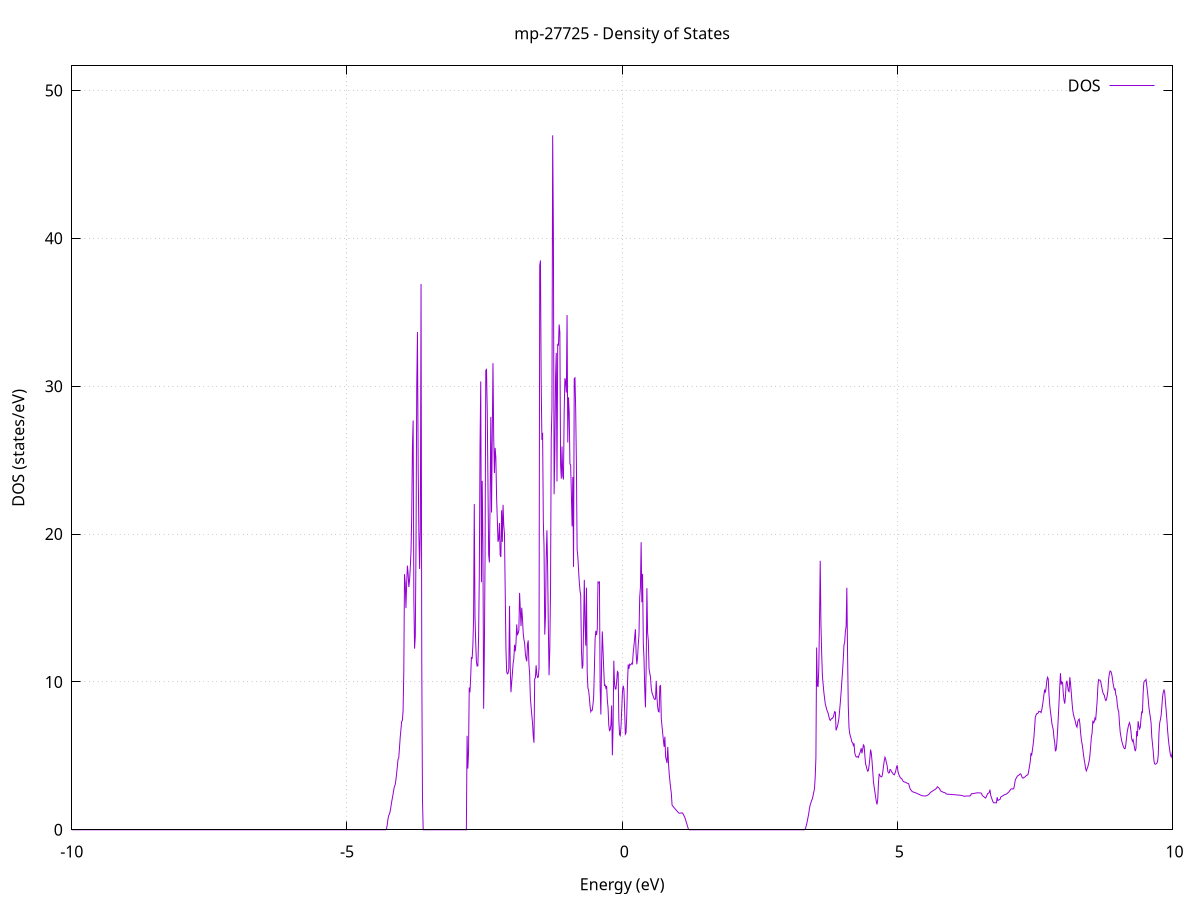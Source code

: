 set title 'mp-27725 - Density of States'
set xlabel 'Energy (eV)'
set ylabel 'DOS (states/eV)'
set grid
set xrange [-10:10]
set yrange [0:51.659]
set xzeroaxis lt -1
set terminal png size 800,600
set output 'mp-27725_dos_gnuplot.png'
plot '-' using 1:2 with lines title 'DOS'
-12.945600 0.000000
-12.932600 0.000000
-12.919500 0.000000
-12.906400 0.000000
-12.893400 0.000000
-12.880300 0.000000
-12.867200 0.000000
-12.854200 0.000000
-12.841100 0.000000
-12.828000 0.000000
-12.814900 0.000000
-12.801900 0.000000
-12.788800 0.000000
-12.775700 0.000000
-12.762700 0.000000
-12.749600 0.000000
-12.736500 0.000000
-12.723500 0.000000
-12.710400 0.000000
-12.697300 0.000000
-12.684300 0.000000
-12.671200 0.000000
-12.658100 0.000000
-12.645100 0.000000
-12.632000 0.000000
-12.618900 0.000000
-12.605900 0.000000
-12.592800 0.000000
-12.579700 0.000000
-12.566600 0.000000
-12.553600 0.000000
-12.540500 0.000000
-12.527400 0.000000
-12.514400 0.000000
-12.501300 0.000000
-12.488200 0.000000
-12.475200 0.000000
-12.462100 0.000000
-12.449000 0.000000
-12.436000 0.000000
-12.422900 0.000000
-12.409800 0.000000
-12.396800 0.000000
-12.383700 0.000000
-12.370600 0.000000
-12.357500 0.000000
-12.344500 0.000000
-12.331400 0.000000
-12.318300 0.000000
-12.305300 0.000000
-12.292200 0.000000
-12.279100 0.000000
-12.266100 0.000000
-12.253000 0.000000
-12.239900 0.000000
-12.226900 0.000000
-12.213800 0.000000
-12.200700 0.000000
-12.187700 0.000000
-12.174600 0.000000
-12.161500 0.000000
-12.148500 0.000000
-12.135400 0.000000
-12.122300 0.000000
-12.109200 0.000000
-12.096200 0.000000
-12.083100 0.000000
-12.070000 0.000000
-12.057000 0.000000
-12.043900 0.000000
-12.030800 0.000000
-12.017800 0.000000
-12.004700 0.000000
-11.991600 0.000000
-11.978600 0.000000
-11.965500 0.000000
-11.952400 0.000000
-11.939400 0.000000
-11.926300 0.000000
-11.913200 0.000000
-11.900100 0.000000
-11.887100 0.000000
-11.874000 0.000000
-11.860900 0.000000
-11.847900 0.000000
-11.834800 0.000000
-11.821700 0.000000
-11.808700 0.000000
-11.795600 0.000000
-11.782500 0.000000
-11.769500 0.000000
-11.756400 0.015200
-11.743300 1.954500
-11.730300 2.943700
-11.717200 4.643400
-11.704100 5.715600
-11.691000 6.847200
-11.678000 8.850100
-11.664900 9.690700
-11.651800 9.868700
-11.638800 9.910200
-11.625700 10.908400
-11.612600 11.247800
-11.599600 12.020900
-11.586500 13.020600
-11.573400 14.155300
-11.560400 15.661400
-11.547300 18.816500
-11.534200 14.780800
-11.521200 17.292100
-11.508100 16.129900
-11.495000 16.009600
-11.482000 14.978600
-11.468900 16.026700
-11.455800 17.467500
-11.442700 17.605000
-11.429700 6.277800
-11.416600 0.000000
-11.403500 10.384300
-11.390500 17.966200
-11.377400 16.708200
-11.364300 15.586600
-11.351300 15.604200
-11.338200 16.104900
-11.325100 18.494400
-11.312100 17.903900
-11.299000 13.872400
-11.285900 13.206600
-11.272900 13.808400
-11.259800 18.959800
-11.246700 24.071800
-11.233600 25.302300
-11.220600 13.975100
-11.207500 12.385900
-11.194400 11.167200
-11.181400 10.554600
-11.168300 7.797400
-11.155200 3.775000
-11.142200 0.000000
-11.129100 0.000000
-11.116000 0.000000
-11.103000 0.000000
-11.089900 0.000000
-11.076800 0.000000
-11.063800 0.000000
-11.050700 0.000000
-11.037600 0.000000
-11.024600 0.000000
-11.011500 0.000000
-10.998400 0.000000
-10.985300 0.000000
-10.972300 0.000000
-10.959200 0.000000
-10.946100 0.000000
-10.933100 0.000000
-10.920000 0.000000
-10.906900 0.000000
-10.893900 0.000000
-10.880800 0.000000
-10.867700 0.000000
-10.854700 0.000000
-10.841600 0.000000
-10.828500 0.000000
-10.815500 0.000000
-10.802400 0.000000
-10.789300 0.000000
-10.776200 0.000000
-10.763200 0.000000
-10.750100 0.000000
-10.737000 0.000000
-10.724000 0.000000
-10.710900 0.000000
-10.697800 0.000000
-10.684800 0.000000
-10.671700 0.000000
-10.658600 0.000000
-10.645600 0.000000
-10.632500 0.000000
-10.619400 0.000000
-10.606400 0.000000
-10.593300 0.000000
-10.580200 0.000000
-10.567200 0.000000
-10.554100 0.000000
-10.541000 0.000000
-10.527900 0.000000
-10.514900 0.000000
-10.501800 0.000000
-10.488700 0.000000
-10.475700 0.000000
-10.462600 0.000000
-10.449500 0.000000
-10.436500 0.000000
-10.423400 0.000000
-10.410300 0.000000
-10.397300 0.000000
-10.384200 0.000000
-10.371100 0.000000
-10.358100 0.000000
-10.345000 0.000000
-10.331900 0.000000
-10.318800 0.000000
-10.305800 0.000000
-10.292700 0.000000
-10.279600 0.000000
-10.266600 0.000000
-10.253500 0.000000
-10.240400 0.000000
-10.227400 0.000000
-10.214300 0.000000
-10.201200 0.000000
-10.188200 0.000000
-10.175100 0.000000
-10.162000 0.000000
-10.149000 0.000000
-10.135900 0.000000
-10.122800 0.000000
-10.109700 0.000000
-10.096700 0.000000
-10.083600 0.000000
-10.070500 0.000000
-10.057500 0.000000
-10.044400 0.000000
-10.031300 0.000000
-10.018300 0.000000
-10.005200 0.000000
-9.992100 0.000000
-9.979100 0.000000
-9.966000 0.000000
-9.952900 0.000000
-9.939900 0.000000
-9.926800 0.000000
-9.913700 0.000000
-9.900700 0.000000
-9.887600 0.000000
-9.874500 0.000000
-9.861400 0.000000
-9.848400 0.000000
-9.835300 0.000000
-9.822200 0.000000
-9.809200 0.000000
-9.796100 0.000000
-9.783000 0.000000
-9.770000 0.000000
-9.756900 0.000000
-9.743800 0.000000
-9.730800 0.000000
-9.717700 0.000000
-9.704600 0.000000
-9.691600 0.000000
-9.678500 0.000000
-9.665400 0.000000
-9.652300 0.000000
-9.639300 0.000000
-9.626200 0.000000
-9.613100 0.000000
-9.600100 0.000000
-9.587000 0.000000
-9.573900 0.000000
-9.560900 0.000000
-9.547800 0.000000
-9.534700 0.000000
-9.521700 0.000000
-9.508600 0.000000
-9.495500 0.000000
-9.482500 0.000000
-9.469400 0.000000
-9.456300 0.000000
-9.443300 0.000000
-9.430200 0.000000
-9.417100 0.000000
-9.404000 0.000000
-9.391000 0.000000
-9.377900 0.000000
-9.364800 0.000000
-9.351800 0.000000
-9.338700 0.000000
-9.325600 0.000000
-9.312600 0.000000
-9.299500 0.000000
-9.286400 0.000000
-9.273400 0.000000
-9.260300 0.000000
-9.247200 0.000000
-9.234200 0.000000
-9.221100 0.000000
-9.208000 0.000000
-9.194900 0.000000
-9.181900 0.000000
-9.168800 0.000000
-9.155700 0.000000
-9.142700 0.000000
-9.129600 0.000000
-9.116500 0.000000
-9.103500 0.000000
-9.090400 0.000000
-9.077300 0.000000
-9.064300 0.000000
-9.051200 0.000000
-9.038100 0.000000
-9.025100 0.000000
-9.012000 0.000000
-8.998900 0.000000
-8.985800 0.000000
-8.972800 0.000000
-8.959700 0.000000
-8.946600 0.000000
-8.933600 0.000000
-8.920500 0.000000
-8.907400 0.000000
-8.894400 0.000000
-8.881300 0.000000
-8.868200 0.000000
-8.855200 0.000000
-8.842100 0.000000
-8.829000 0.000000
-8.816000 0.000000
-8.802900 0.000000
-8.789800 0.000000
-8.776800 0.000000
-8.763700 0.000000
-8.750600 0.000000
-8.737500 0.000000
-8.724500 0.000000
-8.711400 0.000000
-8.698300 0.000000
-8.685300 0.000000
-8.672200 0.000000
-8.659100 0.000000
-8.646100 0.000000
-8.633000 0.000000
-8.619900 0.000000
-8.606900 0.000000
-8.593800 0.000000
-8.580700 0.000000
-8.567700 0.000000
-8.554600 0.000000
-8.541500 0.000000
-8.528400 0.000000
-8.515400 0.000000
-8.502300 0.000000
-8.489200 0.000000
-8.476200 0.000000
-8.463100 0.000000
-8.450000 0.000000
-8.437000 0.000000
-8.423900 0.000000
-8.410800 0.000000
-8.397800 0.000000
-8.384700 0.000000
-8.371600 0.000000
-8.358600 0.000000
-8.345500 0.000000
-8.332400 0.000000
-8.319400 0.000000
-8.306300 0.000000
-8.293200 0.000000
-8.280100 0.000000
-8.267100 0.000000
-8.254000 0.000000
-8.240900 0.000000
-8.227900 0.000000
-8.214800 0.000000
-8.201700 0.000000
-8.188700 0.000000
-8.175600 0.000000
-8.162500 0.000000
-8.149500 0.000000
-8.136400 0.000000
-8.123300 0.000000
-8.110300 0.000000
-8.097200 0.000000
-8.084100 0.000000
-8.071000 0.000000
-8.058000 0.000000
-8.044900 0.000000
-8.031800 0.000000
-8.018800 0.000000
-8.005700 0.000000
-7.992600 0.000000
-7.979600 0.000000
-7.966500 0.000000
-7.953400 0.000000
-7.940400 0.000000
-7.927300 0.000000
-7.914200 0.000000
-7.901200 0.000000
-7.888100 0.000000
-7.875000 0.000000
-7.862000 0.000000
-7.848900 0.000000
-7.835800 0.000000
-7.822700 0.000000
-7.809700 0.000000
-7.796600 0.000000
-7.783500 0.000000
-7.770500 0.000000
-7.757400 0.000000
-7.744300 0.000000
-7.731300 0.000000
-7.718200 0.000000
-7.705100 0.000000
-7.692100 0.000000
-7.679000 0.000000
-7.665900 0.000000
-7.652900 0.000000
-7.639800 0.000000
-7.626700 0.000000
-7.613600 0.000000
-7.600600 0.000000
-7.587500 0.000000
-7.574400 0.000000
-7.561400 0.000000
-7.548300 0.000000
-7.535200 0.000000
-7.522200 0.000000
-7.509100 0.000000
-7.496000 0.000000
-7.483000 0.000000
-7.469900 0.000000
-7.456800 0.000000
-7.443800 0.000000
-7.430700 0.000000
-7.417600 0.000000
-7.404500 0.000000
-7.391500 0.000000
-7.378400 0.000000
-7.365300 0.000000
-7.352300 0.000000
-7.339200 0.000000
-7.326100 0.000000
-7.313100 0.000000
-7.300000 0.000000
-7.286900 0.000000
-7.273900 0.000000
-7.260800 0.000000
-7.247700 0.000000
-7.234700 0.000000
-7.221600 0.000000
-7.208500 0.000000
-7.195500 0.000000
-7.182400 0.000000
-7.169300 0.000000
-7.156200 0.000000
-7.143200 0.000000
-7.130100 0.000000
-7.117000 0.000000
-7.104000 0.000000
-7.090900 0.000000
-7.077800 0.000000
-7.064800 0.000000
-7.051700 0.000000
-7.038600 0.000000
-7.025600 0.000000
-7.012500 0.000000
-6.999400 0.000000
-6.986400 0.000000
-6.973300 0.000000
-6.960200 0.000000
-6.947100 0.000000
-6.934100 0.000000
-6.921000 0.000000
-6.907900 0.000000
-6.894900 0.000000
-6.881800 0.000000
-6.868700 0.000000
-6.855700 0.000000
-6.842600 0.000000
-6.829500 0.000000
-6.816500 0.000000
-6.803400 0.000000
-6.790300 0.000000
-6.777300 0.000000
-6.764200 0.000000
-6.751100 0.000000
-6.738100 0.000000
-6.725000 0.000000
-6.711900 0.000000
-6.698800 0.000000
-6.685800 0.000000
-6.672700 0.000000
-6.659600 0.000000
-6.646600 0.000000
-6.633500 0.000000
-6.620400 0.000000
-6.607400 0.000000
-6.594300 0.000000
-6.581200 0.000000
-6.568200 0.000000
-6.555100 0.000000
-6.542000 0.000000
-6.529000 0.000000
-6.515900 0.000000
-6.502800 0.000000
-6.489700 0.000000
-6.476700 0.000000
-6.463600 0.000000
-6.450500 0.000000
-6.437500 0.000000
-6.424400 0.000000
-6.411300 0.000000
-6.398300 0.000000
-6.385200 0.000000
-6.372100 0.000000
-6.359100 0.000000
-6.346000 0.000000
-6.332900 0.000000
-6.319900 0.000000
-6.306800 0.000000
-6.293700 0.000000
-6.280600 0.000000
-6.267600 0.000000
-6.254500 0.000000
-6.241400 0.000000
-6.228400 0.000000
-6.215300 0.000000
-6.202200 0.000000
-6.189200 0.000000
-6.176100 0.000000
-6.163000 0.000000
-6.150000 0.000000
-6.136900 0.000000
-6.123800 0.000000
-6.110800 0.000000
-6.097700 0.000000
-6.084600 0.000000
-6.071600 0.000000
-6.058500 0.000000
-6.045400 0.000000
-6.032300 0.000000
-6.019300 0.000000
-6.006200 0.000000
-5.993100 0.000000
-5.980100 0.000000
-5.967000 0.000000
-5.953900 0.000000
-5.940900 0.000000
-5.927800 0.000000
-5.914700 0.000000
-5.901700 0.000000
-5.888600 0.000000
-5.875500 0.000000
-5.862500 0.000000
-5.849400 0.000000
-5.836300 0.000000
-5.823200 0.000000
-5.810200 0.000000
-5.797100 0.000000
-5.784000 0.000000
-5.771000 0.000000
-5.757900 0.000000
-5.744800 0.000000
-5.731800 0.000000
-5.718700 0.000000
-5.705600 0.000000
-5.692600 0.000000
-5.679500 0.000000
-5.666400 0.000000
-5.653400 0.000000
-5.640300 0.000000
-5.627200 0.000000
-5.614200 0.000000
-5.601100 0.000000
-5.588000 0.000000
-5.574900 0.000000
-5.561900 0.000000
-5.548800 0.000000
-5.535700 0.000000
-5.522700 0.000000
-5.509600 0.000000
-5.496500 0.000000
-5.483500 0.000000
-5.470400 0.000000
-5.457300 0.000000
-5.444300 0.000000
-5.431200 0.000000
-5.418100 0.000000
-5.405100 0.000000
-5.392000 0.000000
-5.378900 0.000000
-5.365800 0.000000
-5.352800 0.000000
-5.339700 0.000000
-5.326600 0.000000
-5.313600 0.000000
-5.300500 0.000000
-5.287400 0.000000
-5.274400 0.000000
-5.261300 0.000000
-5.248200 0.000000
-5.235200 0.000000
-5.222100 0.000000
-5.209000 0.000000
-5.196000 0.000000
-5.182900 0.000000
-5.169800 0.000000
-5.156700 0.000000
-5.143700 0.000000
-5.130600 0.000000
-5.117500 0.000000
-5.104500 0.000000
-5.091400 0.000000
-5.078300 0.000000
-5.065300 0.000000
-5.052200 0.000000
-5.039100 0.000000
-5.026100 0.000000
-5.013000 0.000000
-4.999900 0.000000
-4.986900 0.000000
-4.973800 0.000000
-4.960700 0.000000
-4.947700 0.000000
-4.934600 0.000000
-4.921500 0.000000
-4.908400 0.000000
-4.895400 0.000000
-4.882300 0.000000
-4.869200 0.000000
-4.856200 0.000000
-4.843100 0.000000
-4.830000 0.000000
-4.817000 0.000000
-4.803900 0.000000
-4.790800 0.000000
-4.777800 0.000000
-4.764700 0.000000
-4.751600 0.000000
-4.738600 0.000000
-4.725500 0.000000
-4.712400 0.000000
-4.699300 0.000000
-4.686300 0.000000
-4.673200 0.000000
-4.660100 0.000000
-4.647100 0.000000
-4.634000 0.000000
-4.620900 0.000000
-4.607900 0.000000
-4.594800 0.000000
-4.581700 0.000000
-4.568700 0.000000
-4.555600 0.000000
-4.542500 0.000000
-4.529500 0.000000
-4.516400 0.000000
-4.503300 0.000000
-4.490300 0.000000
-4.477200 0.000000
-4.464100 0.000000
-4.451000 0.000000
-4.438000 0.000000
-4.424900 0.000000
-4.411800 0.000000
-4.398800 0.000000
-4.385700 0.000000
-4.372600 0.000000
-4.359600 0.000000
-4.346500 0.000000
-4.333400 0.000000
-4.320400 0.000000
-4.307300 0.000000
-4.294200 0.000000
-4.281200 0.067400
-4.268100 0.337300
-4.255000 0.730700
-4.241900 0.963800
-4.228900 1.054900
-4.215800 1.239100
-4.202700 1.523600
-4.189700 1.845300
-4.176600 2.113700
-4.163500 2.380600
-4.150500 2.686600
-4.137400 2.926400
-4.124300 3.037800
-4.111300 3.361900
-4.098200 3.796300
-4.085100 4.266100
-4.072100 4.762500
-4.059000 4.877500
-4.045900 5.536600
-4.032900 6.240400
-4.019800 6.773100
-4.006700 7.314100
-3.993600 7.395100
-3.980600 8.038400
-3.967500 10.626300
-3.954400 17.284700
-3.941400 16.690300
-3.928300 14.988900
-3.915200 16.684100
-3.902200 17.862100
-3.889100 17.331300
-3.876000 16.418600
-3.863000 16.841300
-3.849900 17.703500
-3.836800 18.782500
-3.823800 21.168200
-3.810700 25.857900
-3.797600 27.679900
-3.784500 15.575800
-3.771500 12.249500
-3.758400 13.088200
-3.745300 19.298000
-3.732300 29.951800
-3.719200 33.657900
-3.706100 24.457300
-3.693100 19.982700
-3.680000 17.636400
-3.666900 20.401900
-3.653900 36.906000
-3.640800 11.148600
-3.627700 1.979400
-3.614700 0.000000
-3.601600 0.000000
-3.588500 0.000000
-3.575400 0.000000
-3.562400 0.000000
-3.549300 0.000000
-3.536200 0.000000
-3.523200 0.000000
-3.510100 0.000000
-3.497000 0.000000
-3.484000 0.000000
-3.470900 0.000000
-3.457800 0.000000
-3.444800 0.000000
-3.431700 0.000000
-3.418600 0.000000
-3.405600 0.000000
-3.392500 0.000000
-3.379400 0.000000
-3.366400 0.000000
-3.353300 0.000000
-3.340200 0.000000
-3.327100 0.000000
-3.314100 0.000000
-3.301000 0.000000
-3.287900 0.000000
-3.274900 0.000000
-3.261800 0.000000
-3.248700 0.000000
-3.235700 0.000000
-3.222600 0.000000
-3.209500 0.000000
-3.196500 0.000000
-3.183400 0.000000
-3.170300 0.000000
-3.157300 0.000000
-3.144200 0.000000
-3.131100 0.000000
-3.118000 0.000000
-3.105000 0.000000
-3.091900 0.000000
-3.078800 0.000000
-3.065800 0.000000
-3.052700 0.000000
-3.039600 0.000000
-3.026600 0.000000
-3.013500 0.000000
-3.000400 0.000000
-2.987400 0.000000
-2.974300 0.000000
-2.961200 0.000000
-2.948200 0.000000
-2.935100 0.000000
-2.922000 0.000000
-2.909000 0.000000
-2.895900 0.000000
-2.882800 0.000000
-2.869700 0.000000
-2.856700 0.000000
-2.843600 0.000000
-2.830500 0.000000
-2.817500 6.354200
-2.804400 4.140300
-2.791300 5.175400
-2.778300 9.615300
-2.765200 9.292700
-2.752100 10.333600
-2.739100 11.673400
-2.726000 11.555600
-2.712900 12.431200
-2.699900 14.129800
-2.686800 22.028000
-2.673700 14.402300
-2.660600 12.632800
-2.647600 11.355800
-2.634500 11.067800
-2.621400 11.096900
-2.608400 13.047300
-2.595300 17.247300
-2.582200 25.972000
-2.569200 30.316800
-2.556100 16.741700
-2.543000 23.594000
-2.530000 19.364100
-2.516900 8.185100
-2.503800 11.970500
-2.490800 18.445100
-2.477700 31.063900
-2.464600 31.124700
-2.451500 28.446700
-2.438500 23.452100
-2.425400 18.597200
-2.412300 18.079300
-2.399300 22.287800
-2.386200 27.916500
-2.373100 21.454200
-2.360100 26.702600
-2.347000 31.554700
-2.333900 26.608300
-2.320900 24.121200
-2.307800 25.827200
-2.294700 25.182600
-2.281700 22.567600
-2.268600 21.003300
-2.255500 19.478400
-2.242500 19.646200
-2.229400 20.747000
-2.216300 18.581700
-2.203200 18.450100
-2.190200 21.606500
-2.177100 19.466500
-2.164000 21.975600
-2.151000 20.591700
-2.137900 19.995400
-2.124800 16.128700
-2.111800 12.289000
-2.098700 10.691500
-2.085600 10.544300
-2.072600 10.588900
-2.059500 10.905600
-2.046400 15.140600
-2.033400 10.938800
-2.020300 9.302200
-2.007200 9.970500
-1.994100 10.557100
-1.981100 11.239300
-1.968000 11.584700
-1.954900 12.508400
-1.941900 12.064800
-1.928800 12.623600
-1.915700 13.886000
-1.902700 13.205200
-1.889600 13.288800
-1.876500 13.502300
-1.863500 16.020600
-1.850400 14.917400
-1.837300 13.775200
-1.824300 15.014900
-1.811200 14.286100
-1.798100 13.322700
-1.785100 12.879800
-1.772000 12.627300
-1.758900 11.927000
-1.745800 11.578900
-1.732800 11.392500
-1.719700 12.536100
-1.706600 12.804800
-1.693600 11.209700
-1.680500 10.522500
-1.667400 8.926900
-1.654400 8.307000
-1.641300 7.731100
-1.628200 7.216300
-1.615200 6.337700
-1.602100 5.885400
-1.589000 10.214700
-1.576000 10.272300
-1.562900 11.121200
-1.549800 10.487800
-1.536700 10.301300
-1.523700 10.331100
-1.510600 10.918300
-1.497500 38.151000
-1.484500 38.501200
-1.471400 30.445300
-1.458300 26.370300
-1.445300 26.845800
-1.432200 20.854500
-1.419100 19.109600
-1.406100 13.197400
-1.393000 14.388300
-1.379900 18.378000
-1.366900 20.247600
-1.353800 17.633500
-1.340700 13.617100
-1.327700 10.451200
-1.314600 12.263700
-1.301500 16.172900
-1.288400 26.473200
-1.275400 28.526000
-1.262300 46.962700
-1.249200 40.448700
-1.236200 22.690900
-1.223100 25.472700
-1.210000 30.585900
-1.197000 32.248200
-1.183900 23.561200
-1.170800 32.866000
-1.157800 32.732300
-1.144700 34.171200
-1.131600 33.642200
-1.118600 24.727600
-1.105500 23.743000
-1.092400 25.920500
-1.079300 23.925800
-1.066300 23.685800
-1.053200 28.261300
-1.040100 30.536200
-1.027100 30.295100
-1.014000 29.562800
-1.000900 34.805500
-0.987900 26.188800
-0.974800 29.247200
-0.961700 28.204700
-0.948700 24.739600
-0.935600 24.666300
-0.922500 22.698000
-0.909500 20.522000
-0.896400 23.855400
-0.883300 17.779100
-0.870200 30.510600
-0.857200 30.562400
-0.844100 28.409000
-0.831000 24.690100
-0.818000 18.935800
-0.804900 18.465800
-0.791800 17.546500
-0.778800 16.753800
-0.765700 16.173200
-0.752600 15.851900
-0.739600 12.154600
-0.726500 10.892200
-0.713400 11.111500
-0.700400 13.799500
-0.687300 16.901500
-0.674200 13.905700
-0.661200 12.450100
-0.648100 16.365800
-0.635000 10.632000
-0.621900 9.577000
-0.608900 9.421400
-0.595800 8.946700
-0.582700 8.335400
-0.569700 7.979300
-0.556600 8.087500
-0.543500 8.085300
-0.530500 8.448600
-0.517400 8.991800
-0.504300 10.881600
-0.491300 12.901400
-0.478200 13.448600
-0.465100 13.167000
-0.452100 13.568900
-0.439000 16.745200
-0.425900 16.702200
-0.412800 16.795700
-0.399800 9.639200
-0.386700 7.793300
-0.373600 11.223600
-0.360600 13.414100
-0.347500 12.174400
-0.334400 10.820400
-0.321400 9.755200
-0.308300 9.793300
-0.295200 9.587300
-0.282200 9.728600
-0.269100 8.761600
-0.256000 8.239600
-0.243000 7.089800
-0.229900 6.707100
-0.216800 6.760300
-0.203800 7.103800
-0.190700 8.404100
-0.177600 5.036900
-0.164500 6.953400
-0.151500 11.429400
-0.138400 9.867600
-0.125300 9.519800
-0.112300 9.526900
-0.099200 10.057400
-0.086100 10.703600
-0.073100 10.638800
-0.060000 7.409800
-0.046900 6.431800
-0.033900 6.364400
-0.020800 6.971100
-0.007700 8.145200
0.005300 9.303300
0.018400 9.746200
0.031500 9.510100
0.044600 8.229900
0.057600 6.464700
0.070700 6.551300
0.083800 7.778800
0.096800 9.845900
0.109900 11.176500
0.123000 10.883500
0.136000 11.195000
0.149100 11.146100
0.162200 11.178200
0.175200 11.264400
0.188300 11.215000
0.201400 11.988400
0.214400 12.425700
0.227500 13.005400
0.240600 13.564000
0.253700 11.968100
0.266700 11.196800
0.279800 11.637400
0.292900 12.512600
0.305900 13.208600
0.319000 15.733100
0.332100 16.397000
0.345100 19.441200
0.358200 15.387800
0.371300 17.303200
0.384300 12.632700
0.397400 11.542600
0.410500 9.508300
0.423500 8.277300
0.436600 11.016800
0.449700 16.336400
0.462700 13.331000
0.475800 12.773800
0.488900 10.874000
0.502000 10.589700
0.515000 10.336200
0.528100 9.604800
0.541200 9.283500
0.554200 9.133900
0.567300 8.996900
0.580400 8.865500
0.593400 8.809400
0.606500 8.848100
0.619600 10.074100
0.632600 8.920100
0.645700 8.301300
0.658800 8.000500
0.671800 7.969900
0.684900 9.718800
0.698000 9.751100
0.711100 7.526100
0.724100 7.011600
0.737200 6.513800
0.750300 6.031000
0.763300 5.609900
0.776400 6.294700
0.789500 4.950900
0.802500 4.731700
0.815600 4.514800
0.828700 5.604500
0.841700 4.543300
0.854800 3.800900
0.867900 3.282300
0.880900 2.856400
0.894000 2.445900
0.907100 1.667000
0.920100 1.604100
0.933200 1.542100
0.946300 1.483200
0.959400 1.426100
0.972400 1.371000
0.985500 1.316300
0.998600 1.260500
1.011600 1.204400
1.024700 1.150500
1.037800 1.121300
1.050800 1.120000
1.063900 1.129600
1.077000 1.139300
1.090000 1.149000
1.103100 1.096100
1.116200 1.008200
1.129200 0.910100
1.142300 0.799500
1.155400 0.638700
1.168500 0.477700
1.181500 0.316500
1.194600 0.155000
1.207700 0.013500
1.220700 0.000000
1.233800 0.000000
1.246900 0.000000
1.259900 0.000000
1.273000 0.000000
1.286100 0.000000
1.299100 0.000000
1.312200 0.000000
1.325300 0.000000
1.338300 0.000000
1.351400 0.000000
1.364500 0.000000
1.377600 0.000000
1.390600 0.000000
1.403700 0.000000
1.416800 0.000000
1.429800 0.000000
1.442900 0.000000
1.456000 0.000000
1.469000 0.000000
1.482100 0.000000
1.495200 0.000000
1.508200 0.000000
1.521300 0.000000
1.534400 0.000000
1.547400 0.000000
1.560500 0.000000
1.573600 0.000000
1.586600 0.000000
1.599700 0.000000
1.612800 0.000000
1.625900 0.000000
1.638900 0.000000
1.652000 0.000000
1.665100 0.000000
1.678100 0.000000
1.691200 0.000000
1.704300 0.000000
1.717300 0.000000
1.730400 0.000000
1.743500 0.000000
1.756500 0.000000
1.769600 0.000000
1.782700 0.000000
1.795700 0.000000
1.808800 0.000000
1.821900 0.000000
1.835000 0.000000
1.848000 0.000000
1.861100 0.000000
1.874200 0.000000
1.887200 0.000000
1.900300 0.000000
1.913400 0.000000
1.926400 0.000000
1.939500 0.000000
1.952600 0.000000
1.965600 0.000000
1.978700 0.000000
1.991800 0.000000
2.004800 0.000000
2.017900 0.000000
2.031000 0.000000
2.044000 0.000000
2.057100 0.000000
2.070200 0.000000
2.083300 0.000000
2.096300 0.000000
2.109400 0.000000
2.122500 0.000000
2.135500 0.000000
2.148600 0.000000
2.161700 0.000000
2.174700 0.000000
2.187800 0.000000
2.200900 0.000000
2.213900 0.000000
2.227000 0.000000
2.240100 0.000000
2.253100 0.000000
2.266200 0.000000
2.279300 0.000000
2.292400 0.000000
2.305400 0.000000
2.318500 0.000000
2.331600 0.000000
2.344600 0.000000
2.357700 0.000000
2.370800 0.000000
2.383800 0.000000
2.396900 0.000000
2.410000 0.000000
2.423000 0.000000
2.436100 0.000000
2.449200 0.000000
2.462200 0.000000
2.475300 0.000000
2.488400 0.000000
2.501400 0.000000
2.514500 0.000000
2.527600 0.000000
2.540700 0.000000
2.553700 0.000000
2.566800 0.000000
2.579900 0.000000
2.592900 0.000000
2.606000 0.000000
2.619100 0.000000
2.632100 0.000000
2.645200 0.000000
2.658300 0.000000
2.671300 0.000000
2.684400 0.000000
2.697500 0.000000
2.710500 0.000000
2.723600 0.000000
2.736700 0.000000
2.749800 0.000000
2.762800 0.000000
2.775900 0.000000
2.789000 0.000000
2.802000 0.000000
2.815100 0.000000
2.828200 0.000000
2.841200 0.000000
2.854300 0.000000
2.867400 0.000000
2.880400 0.000000
2.893500 0.000000
2.906600 0.000000
2.919600 0.000000
2.932700 0.000000
2.945800 0.000000
2.958900 0.000000
2.971900 0.000000
2.985000 0.000000
2.998100 0.000000
3.011100 0.000000
3.024200 0.000000
3.037300 0.000000
3.050300 0.000000
3.063400 0.000000
3.076500 0.000000
3.089500 0.000000
3.102600 0.000000
3.115700 0.000000
3.128700 0.000000
3.141800 0.000000
3.154900 0.000000
3.167900 0.000000
3.181000 0.000000
3.194100 0.000000
3.207200 0.000000
3.220200 0.000000
3.233300 0.000000
3.246400 0.000000
3.259400 0.000000
3.272500 0.000000
3.285600 0.000000
3.298600 0.000000
3.311700 0.000500
3.324800 0.036000
3.337800 0.171500
3.350900 0.354600
3.364000 0.585300
3.377000 0.833000
3.390100 1.086000
3.403200 1.439300
3.416300 1.670000
3.429300 1.819900
3.442400 1.973400
3.455500 2.086200
3.468500 2.303100
3.481600 2.542200
3.494700 2.789900
3.507700 3.551000
3.520800 4.877500
3.533900 12.325700
3.546900 9.722400
3.560000 9.693100
3.573100 10.883700
3.586100 14.140300
3.599200 18.188800
3.612300 13.879800
3.625300 11.966300
3.638400 10.414300
3.651500 9.864300
3.664600 9.316600
3.677600 8.912000
3.690700 8.515900
3.703800 8.337700
3.716800 8.136900
3.729900 7.998500
3.743000 7.885600
3.756000 7.661700
3.769100 7.481400
3.782200 7.395300
3.795200 7.464400
3.808300 7.527300
3.821400 7.533200
3.834400 7.618200
3.847500 7.769100
3.860600 7.988400
3.873700 7.956400
3.886700 6.723800
3.899800 6.866400
3.912900 6.996100
3.925900 7.257100
3.939000 7.543300
3.952100 8.087200
3.965100 8.649100
3.978200 9.287000
3.991300 10.003700
4.004300 10.700700
4.017400 11.495700
4.030500 12.483600
4.043500 12.683900
4.056600 13.414100
4.069700 13.745100
4.082800 16.369300
4.095800 11.904700
4.108900 8.406100
4.122000 6.902900
4.135000 6.510200
4.148100 6.328300
4.161200 6.153100
4.174200 5.935400
4.187300 5.890800
4.200400 5.713300
4.213400 5.842800
4.226500 5.204800
4.239600 5.012000
4.252600 4.932800
4.265700 4.913800
4.278800 4.946800
4.291800 4.893800
4.304900 5.057700
4.318000 5.174200
4.331100 5.319100
4.344100 5.515800
4.357200 5.169500
4.370300 5.426700
4.383300 5.742800
4.396400 5.677800
4.409500 5.054500
4.422500 4.469200
4.435600 4.305100
4.448700 4.099200
4.461700 3.962000
4.474800 4.009000
4.487900 4.373000
4.500900 4.836800
4.514000 5.423400
4.527100 5.179200
4.540200 4.653300
4.553200 3.977600
4.566300 3.252600
4.579400 2.878800
4.592400 2.560300
4.605500 2.211200
4.618600 1.899200
4.631600 1.711500
4.644700 2.087500
4.657800 3.200400
4.670800 3.793400
4.683900 3.667900
4.697000 3.608300
4.710000 3.572800
4.723100 3.625100
4.736200 3.911500
4.749200 4.298600
4.762300 4.659500
4.775400 4.904000
4.788500 4.780300
4.801500 4.533800
4.814600 4.348700
4.827700 3.942900
4.840700 3.844100
4.853800 3.850400
4.866900 4.074100
4.879900 4.052800
4.893000 3.942100
4.906100 3.872200
4.919100 3.805500
4.932200 3.745300
4.945300 3.716200
4.958300 3.830300
4.971400 3.981200
4.984500 4.221500
4.997600 4.360200
5.010600 3.977700
5.023700 3.765700
5.036800 3.659900
5.049800 3.553300
5.062900 3.489900
5.076000 3.472400
5.089000 3.392100
5.102100 3.298300
5.115200 3.244600
5.128200 3.234700
5.141300 3.220500
5.154400 3.202200
5.167400 3.169800
5.180500 3.151400
5.193600 3.131600
5.206600 3.111100
5.219700 2.917500
5.232800 2.769000
5.245900 2.701000
5.258900 2.633900
5.272000 2.580200
5.285100 2.560300
5.298100 2.542800
5.311200 2.525200
5.324300 2.507700
5.337300 2.490200
5.350400 2.472000
5.363500 2.450100
5.376500 2.426300
5.389600 2.402600
5.402700 2.378500
5.415700 2.354500
5.428800 2.332300
5.441900 2.314300
5.455000 2.303200
5.468000 2.298800
5.481100 2.286900
5.494200 2.279400
5.507200 2.283600
5.520300 2.292300
5.533400 2.307800
5.546400 2.328400
5.559500 2.359000
5.572600 2.396700
5.585600 2.442700
5.598700 2.509200
5.611800 2.550300
5.624800 2.583200
5.637900 2.615300
5.651000 2.646600
5.664100 2.677300
5.677100 2.707800
5.690200 2.738600
5.703300 2.775400
5.716300 2.835400
5.729400 2.909200
5.742500 2.867700
5.755500 2.826100
5.768600 2.772500
5.781700 2.655100
5.794700 2.606900
5.807800 2.584800
5.820900 2.564900
5.833900 2.536300
5.847000 2.519600
5.860100 2.508300
5.873100 2.487700
5.886200 2.429300
5.899300 2.413200
5.912400 2.406300
5.925400 2.402800
5.938500 2.399500
5.951600 2.396200
5.964600 2.392900
5.977700 2.389500
5.990800 2.386000
6.003800 2.382500
6.016900 2.378100
6.030000 2.372800
6.043000 2.367700
6.056100 2.363100
6.069200 2.358400
6.082200 2.354200
6.095300 2.349900
6.108400 2.345600
6.121500 2.341000
6.134500 2.336300
6.147600 2.331400
6.160700 2.325000
6.173700 2.315400
6.186800 2.301100
6.199900 2.287100
6.212900 2.273400
6.226000 2.260100
6.239100 2.274400
6.252100 2.285800
6.265200 2.283700
6.278300 2.283100
6.291300 2.283700
6.304400 2.287100
6.317500 2.291200
6.330500 2.297400
6.343600 2.434000
6.356700 2.439200
6.369800 2.445800
6.382800 2.452600
6.395900 2.460100
6.409000 2.468400
6.422000 2.478600
6.435100 2.488500
6.448200 2.495200
6.461200 2.498500
6.474300 2.498500
6.487400 2.496500
6.500400 2.492800
6.513500 2.487300
6.526600 2.468200
6.539600 2.358200
6.552700 2.291200
6.565800 2.252600
6.578900 2.215200
6.591900 2.178800
6.605000 2.144400
6.618100 2.252200
6.631100 2.356000
6.644200 2.456000
6.657300 2.474200
6.670300 2.526500
6.683400 2.712400
6.696500 2.342400
6.709500 2.188500
6.722600 2.045100
6.735700 1.907500
6.748700 1.828500
6.761800 1.827200
6.774900 1.825800
6.788000 1.824200
6.801000 1.822400
6.814100 2.201900
6.827200 1.983700
6.840200 2.008600
6.853300 2.033700
6.866400 2.057700
6.879400 2.212100
6.892500 2.242800
6.905600 2.273000
6.918600 2.303200
6.931700 2.333600
6.944800 2.364800
6.957800 2.395300
6.970900 2.402500
6.984000 2.418400
6.997000 2.458200
7.010100 2.501200
7.023200 2.547000
7.036300 2.602700
7.049300 2.672800
7.062400 2.747700
7.075500 2.766400
7.088500 2.766800
7.101600 2.756400
7.114700 2.776800
7.127700 2.989800
7.140800 3.320100
7.153900 3.443200
7.166900 3.544800
7.180000 3.613300
7.193100 3.668300
7.206100 3.684600
7.219200 3.731300
7.232300 3.786000
7.245400 3.763900
7.258400 3.636800
7.271500 3.517300
7.284600 3.490000
7.297600 3.517900
7.310700 3.554400
7.323800 3.589500
7.336800 3.640900
7.349900 3.686700
7.363000 3.696000
7.376000 3.764300
7.389100 4.013500
7.402200 4.319000
7.415200 4.616300
7.428300 5.183000
7.441400 5.070500
7.454400 5.378500
7.467500 5.752600
7.480600 6.199500
7.493700 6.847500
7.506700 7.596400
7.519800 7.747300
7.532900 7.851100
7.545900 7.858400
7.559000 7.895800
7.572100 8.013400
7.585100 7.986800
7.598200 7.994600
7.611300 7.926700
7.624300 8.100600
7.637400 8.391600
7.650500 8.738200
7.663500 9.126600
7.676600 9.483300
7.689700 9.276600
7.702800 9.590700
7.715800 10.061100
7.728900 10.312600
7.742000 10.217600
7.755000 9.206000
7.768100 8.508600
7.781200 8.012200
7.794200 7.662400
7.807300 7.223100
7.820400 6.968000
7.833400 6.770900
7.846500 6.219900
7.859600 5.911100
7.872600 5.310000
7.885700 5.418800
7.898800 5.886400
7.911900 6.690900
7.924900 7.611200
7.938000 8.592100
7.951100 9.638700
7.964100 10.588400
7.977200 9.816700
7.990300 10.002600
8.003300 9.945800
8.016400 9.177400
8.029500 8.741900
8.042500 8.530800
8.055600 9.067900
8.068700 9.928300
8.081700 10.079700
8.094800 9.708600
8.107900 9.388400
8.120900 9.338500
8.134000 10.320000
8.147100 9.887600
8.160200 9.302100
8.173200 8.671600
8.186300 8.120400
8.199400 7.816100
8.212400 7.612000
8.225500 7.453200
8.238600 7.250700
8.251600 7.038200
8.264700 6.939300
8.277800 7.296400
8.290800 7.430200
8.303900 7.489600
8.317000 7.186500
8.330000 6.579200
8.343100 6.110500
8.356200 5.824300
8.369300 5.494700
8.382300 5.099100
8.395400 4.742300
8.408500 4.467800
8.421500 4.136900
8.434600 3.983900
8.447700 4.124200
8.460700 4.242400
8.473800 4.452100
8.486900 4.678300
8.499900 5.046100
8.513000 5.643100
8.526100 6.283200
8.539100 6.525900
8.552200 7.380600
8.565300 7.232100
8.578300 7.308700
8.591400 7.555900
8.604500 7.465900
8.617600 8.063600
8.630600 8.689000
8.643700 9.682500
8.656800 10.152000
8.669800 10.112800
8.682900 10.120200
8.696000 10.013900
8.709000 9.762400
8.722100 9.500300
8.735200 9.286300
8.748200 9.151100
8.761300 9.105000
8.774400 8.861700
8.787400 8.738400
8.800500 8.794300
8.813600 9.063300
8.826700 9.431800
8.839700 10.203500
8.852800 10.554600
8.865900 10.735800
8.878900 10.715200
8.892000 10.585400
8.905100 10.323700
8.918100 9.943700
8.931200 9.675900
8.944300 9.472500
8.957300 9.523100
8.970400 9.122000
8.983500 9.017000
8.996500 8.482700
9.009600 8.135500
9.022700 7.978700
9.035700 7.251400
9.048800 6.645400
9.061900 6.328500
9.075000 6.048200
9.088000 5.858500
9.101100 5.694600
9.114200 5.563700
9.127200 5.481100
9.140300 5.500300
9.153400 5.801400
9.166400 6.266200
9.179500 6.675600
9.192600 6.914000
9.205600 7.116900
9.218700 7.240700
9.231800 7.053700
9.244800 6.674700
9.257900 6.171000
9.271000 5.987600
9.284100 6.086500
9.297100 5.827100
9.310200 5.524900
9.323300 5.317400
9.336300 5.489400
9.349400 6.681700
9.362500 6.318000
9.375500 7.342500
9.388600 7.003000
9.401700 6.811400
9.414700 6.928100
9.427800 7.526100
9.440900 7.970200
9.453900 7.930700
9.467000 9.285800
9.480100 9.982300
9.493200 10.071400
9.506200 10.101300
9.519300 10.166500
9.532400 9.746200
9.545400 9.333900
9.558500 8.847400
9.571600 8.260900
9.584600 7.918900
9.597700 7.623500
9.610800 7.220600
9.623800 6.271500
9.636900 5.794300
9.650000 5.296200
9.663000 4.664800
9.676100 4.457300
9.689200 4.435600
9.702200 4.456700
9.715300 4.499600
9.728400 4.604800
9.741500 5.078300
9.754500 6.572600
9.767600 7.230700
9.780700 7.453900
9.793700 7.740500
9.806800 8.352400
9.819900 9.003100
9.832900 9.324400
9.846000 9.483900
9.859100 9.258500
9.872100 8.624900
9.885200 8.068800
9.898300 7.427600
9.911300 6.702500
9.924400 6.152600
9.937500 5.708600
9.950600 5.364700
9.963600 5.042000
9.976700 4.925400
9.989800 5.081900
10.002800 5.392300
10.015900 5.664500
10.029000 5.818200
10.042000 6.214600
10.055100 6.615500
10.068200 7.082600
10.081200 7.573900
10.094300 7.965600
10.107400 8.397500
10.120400 8.958500
10.133500 9.321300
10.146600 9.580800
10.159600 9.421500
10.172700 8.691800
10.185800 8.590100
10.198900 8.965500
10.211900 9.126800
10.225000 9.460600
10.238100 9.828600
10.251100 10.415800
10.264200 11.346700
10.277300 10.261900
10.290300 9.630000
10.303400 8.722600
10.316500 7.657700
10.329500 6.697800
10.342600 5.660800
10.355700 5.067700
10.368700 4.539000
10.381800 3.832800
10.394900 3.292900
10.408000 2.896900
10.421000 2.548400
10.434100 2.257000
10.447200 2.018300
10.460200 1.833000
10.473300 1.713700
10.486400 1.638200
10.499400 1.568700
10.512500 1.504800
10.525600 1.445200
10.538600 1.388200
10.551700 1.306300
10.564800 1.222700
10.577800 1.184500
10.590900 1.120500
10.604000 1.060000
10.617100 1.014100
10.630100 0.994400
10.643200 0.975100
10.656300 0.957800
10.669300 0.943200
10.682400 0.925700
10.695500 0.903200
10.708500 0.875800
10.721600 0.837200
10.734700 0.792100
10.747700 0.750300
10.760800 0.708600
10.773900 0.671000
10.786900 0.637600
10.800000 0.618500
10.813100 0.599600
10.826100 0.580800
10.839200 0.563900
10.852300 0.549700
10.865400 0.538200
10.878400 0.530400
10.891500 0.526700
10.904600 0.523400
10.917600 0.520100
10.930700 0.516800
10.943800 0.513500
10.956800 0.510200
10.969900 0.507000
10.983000 0.503700
10.996000 0.500500
11.009100 0.497400
11.022200 0.494500
11.035200 0.491800
11.048300 0.489300
11.061400 0.487000
11.074500 0.484900
11.087500 0.483100
11.100600 0.481400
11.113700 0.488400
11.126700 0.496300
11.139800 0.503300
11.152900 0.509500
11.165900 0.515300
11.179000 0.520700
11.192100 0.525800
11.205100 0.530600
11.218200 0.534800
11.231300 0.537200
11.244300 0.521300
11.257400 0.519400
11.270500 0.542200
11.283500 0.547000
11.296600 0.548400
11.309700 0.546200
11.322800 0.540600
11.335800 0.530500
11.348900 0.490900
11.362000 0.451200
11.375000 0.411400
11.388100 0.400800
11.401200 0.385100
11.414200 0.369700
11.427300 0.354700
11.440400 0.340000
11.453400 0.325700
11.466500 0.311700
11.479600 0.298100
11.492600 0.284800
11.505700 0.271800
11.518800 0.259200
11.531900 0.246900
11.544900 0.235000
11.558000 0.223400
11.571100 0.207800
11.584100 0.199600
11.597200 0.191600
11.610300 0.183700
11.623300 0.176100
11.636400 0.168600
11.649500 0.161200
11.662500 0.154100
11.675600 0.147100
11.688700 0.140200
11.701700 0.133600
11.714800 0.127100
11.727900 0.120800
11.740900 0.120100
11.754000 0.114900
11.767100 0.109800
11.780200 0.104900
11.793200 0.100000
11.806300 0.095200
11.819400 0.090500
11.832400 0.085900
11.845500 0.081400
11.858600 0.077000
11.871600 0.072700
11.884700 0.068400
11.897800 0.064300
11.910800 0.060300
11.923900 0.056300
11.937000 0.052500
11.950000 0.048700
11.963100 0.045000
11.976200 0.041500
11.989300 0.024200
12.002300 0.022100
12.015400 0.000000
12.028500 0.000000
12.041500 0.000000
12.054600 0.000000
12.067700 0.000000
12.080700 0.000000
12.093800 0.000000
12.106900 0.000000
12.119900 0.000000
12.133000 0.000000
12.146100 0.000000
12.159100 0.000000
12.172200 0.000000
12.185300 0.000000
12.198400 0.000000
12.211400 0.000000
12.224500 0.000000
12.237600 0.000000
12.250600 0.000000
12.263700 0.000000
12.276800 0.000000
12.289800 0.000000
12.302900 0.000000
12.316000 0.000000
12.329000 0.000000
12.342100 0.000000
12.355200 0.000000
12.368200 0.000000
12.381300 0.000000
12.394400 0.000000
12.407400 0.000000
12.420500 0.000000
12.433600 0.000000
12.446700 0.000000
12.459700 0.000000
12.472800 0.000000
12.485900 0.000000
12.498900 0.000000
12.512000 0.000000
12.525100 0.000000
12.538100 0.000000
12.551200 0.000000
12.564300 0.000000
12.577300 0.000000
12.590400 0.000000
12.603500 0.000000
12.616500 0.000000
12.629600 0.000000
12.642700 0.000000
12.655800 0.000000
12.668800 0.000000
12.681900 0.000000
12.695000 0.000000
12.708000 0.000000
12.721100 0.000000
12.734200 0.000000
12.747200 0.000000
12.760300 0.000000
12.773400 0.000000
12.786400 0.000000
12.799500 0.000000
12.812600 0.000000
12.825600 0.000000
12.838700 0.000000
12.851800 0.000000
12.864800 0.000000
12.877900 0.000000
12.891000 0.000000
12.904100 0.000000
12.917100 0.000000
12.930200 0.000000
12.943300 0.000000
12.956300 0.000000
12.969400 0.000000
12.982500 0.000000
12.995500 0.000000
13.008600 0.000000
13.021700 0.000000
13.034700 0.000000
13.047800 0.000000
13.060900 0.000000
13.073900 0.000000
13.087000 0.000000
13.100100 0.000000
13.113200 0.000000
13.126200 0.000000
13.139300 0.000000
13.152400 0.000000
13.165400 0.000000
13.178500 0.000000
13.191600 0.000000
e
